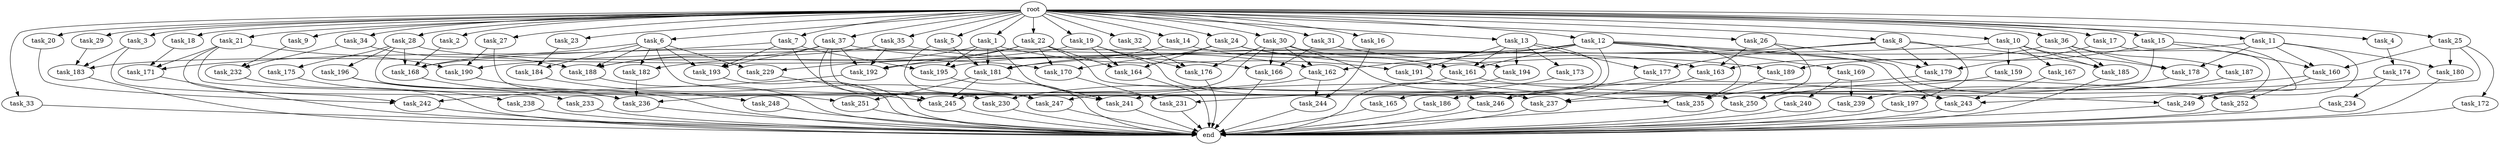 digraph G {
  root [size="0.000000"];
  task_11 [size="1024.000000"];
  task_234 [size="214748364800.000000"];
  task_239 [size="687194767360.000000"];
  task_233 [size="34359738368.000000"];
  task_185 [size="1331439861760.000000"];
  task_2 [size="1024.000000"];
  task_182 [size="1099511627776.000000"];
  task_21 [size="1024.000000"];
  task_164 [size="1314259992576.000000"];
  task_23 [size="1024.000000"];
  task_35 [size="1024.000000"];
  task_1 [size="1024.000000"];
  task_162 [size="2413771620352.000000"];
  task_33 [size="1024.000000"];
  task_176 [size="1382979469312.000000"];
  task_232 [size="352187318272.000000"];
  task_231 [size="1133871366144.000000"];
  task_14 [size="1024.000000"];
  task_246 [size="901943132160.000000"];
  task_178 [size="944892805120.000000"];
  task_3 [size="1024.000000"];
  task_249 [size="1589137899520.000000"];
  task_236 [size="1580547964928.000000"];
  task_196 [size="549755813888.000000"];
  task_187 [size="420906795008.000000"];
  task_197 [size="695784701952.000000"];
  task_250 [size="901943132160.000000"];
  task_28 [size="1024.000000"];
  task_173 [size="309237645312.000000"];
  task_22 [size="1024.000000"];
  task_165 [size="309237645312.000000"];
  task_242 [size="936302870528.000000"];
  task_5 [size="1024.000000"];
  task_30 [size="1024.000000"];
  task_179 [size="867583393792.000000"];
  task_193 [size="721554505728.000000"];
  end [size="0.000000"];
  task_183 [size="1211180777472.000000"];
  task_9 [size="1024.000000"];
  task_244 [size="352187318272.000000"];
  task_168 [size="2508260900864.000000"];
  task_27 [size="1024.000000"];
  task_238 [size="137438953472.000000"];
  task_195 [size="1443109011456.000000"];
  task_20 [size="1024.000000"];
  task_166 [size="1855425871872.000000"];
  task_175 [size="549755813888.000000"];
  task_37 [size="1024.000000"];
  task_245 [size="1494648619008.000000"];
  task_194 [size="1168231104512.000000"];
  task_169 [size="858993459200.000000"];
  task_247 [size="1554778161152.000000"];
  task_252 [size="1554778161152.000000"];
  task_160 [size="1717986918400.000000"];
  task_230 [size="730144440320.000000"];
  task_186 [size="858993459200.000000"];
  task_163 [size="1417339207680.000000"];
  task_172 [size="858993459200.000000"];
  task_251 [size="498216206336.000000"];
  task_188 [size="1597727834112.000000"];
  task_8 [size="1024.000000"];
  task_191 [size="858993459200.000000"];
  task_15 [size="1024.000000"];
  task_24 [size="1024.000000"];
  task_159 [size="214748364800.000000"];
  task_167 [size="214748364800.000000"];
  task_31 [size="1024.000000"];
  task_12 [size="1024.000000"];
  task_32 [size="1024.000000"];
  task_189 [size="1099511627776.000000"];
  task_171 [size="249108103168.000000"];
  task_243 [size="2302102470656.000000"];
  task_29 [size="1024.000000"];
  task_241 [size="1417339207680.000000"];
  task_10 [size="1024.000000"];
  task_34 [size="1024.000000"];
  task_192 [size="1597727834112.000000"];
  task_4 [size="1024.000000"];
  task_13 [size="1024.000000"];
  task_36 [size="1024.000000"];
  task_170 [size="1649267441664.000000"];
  task_235 [size="2963527434240.000000"];
  task_16 [size="1024.000000"];
  task_181 [size="2250562863104.000000"];
  task_177 [size="1005022347264.000000"];
  task_248 [size="549755813888.000000"];
  task_18 [size="1024.000000"];
  task_26 [size="1024.000000"];
  task_180 [size="1168231104512.000000"];
  task_25 [size="1024.000000"];
  task_19 [size="1024.000000"];
  task_229 [size="1099511627776.000000"];
  task_161 [size="2027224563712.000000"];
  task_184 [size="858993459200.000000"];
  task_17 [size="1024.000000"];
  task_190 [size="463856467968.000000"];
  task_237 [size="2190433320960.000000"];
  task_240 [size="137438953472.000000"];
  task_6 [size="1024.000000"];
  task_7 [size="1024.000000"];
  task_174 [size="77309411328.000000"];

  root -> task_11 [size="1.000000"];
  root -> task_28 [size="1.000000"];
  root -> task_10 [size="1.000000"];
  root -> task_20 [size="1.000000"];
  root -> task_2 [size="1.000000"];
  root -> task_4 [size="1.000000"];
  root -> task_13 [size="1.000000"];
  root -> task_21 [size="1.000000"];
  root -> task_16 [size="1.000000"];
  root -> task_22 [size="1.000000"];
  root -> task_15 [size="1.000000"];
  root -> task_36 [size="1.000000"];
  root -> task_33 [size="1.000000"];
  root -> task_1 [size="1.000000"];
  root -> task_5 [size="1.000000"];
  root -> task_14 [size="1.000000"];
  root -> task_18 [size="1.000000"];
  root -> task_26 [size="1.000000"];
  root -> task_6 [size="1.000000"];
  root -> task_25 [size="1.000000"];
  root -> task_24 [size="1.000000"];
  root -> task_9 [size="1.000000"];
  root -> task_23 [size="1.000000"];
  root -> task_3 [size="1.000000"];
  root -> task_19 [size="1.000000"];
  root -> task_27 [size="1.000000"];
  root -> task_35 [size="1.000000"];
  root -> task_17 [size="1.000000"];
  root -> task_31 [size="1.000000"];
  root -> task_12 [size="1.000000"];
  root -> task_32 [size="1.000000"];
  root -> task_34 [size="1.000000"];
  root -> task_37 [size="1.000000"];
  root -> task_30 [size="1.000000"];
  root -> task_8 [size="1.000000"];
  root -> task_7 [size="1.000000"];
  root -> task_29 [size="1.000000"];
  task_11 -> task_180 [size="301989888.000000"];
  task_11 -> task_160 [size="301989888.000000"];
  task_11 -> task_249 [size="301989888.000000"];
  task_11 -> task_190 [size="301989888.000000"];
  task_11 -> task_178 [size="301989888.000000"];
  task_234 -> end [size="1.000000"];
  task_239 -> end [size="1.000000"];
  task_233 -> end [size="1.000000"];
  task_185 -> end [size="1.000000"];
  task_2 -> task_168 [size="536870912.000000"];
  task_182 -> task_236 [size="536870912.000000"];
  task_21 -> task_242 [size="75497472.000000"];
  task_21 -> task_245 [size="75497472.000000"];
  task_21 -> task_171 [size="75497472.000000"];
  task_21 -> task_190 [size="75497472.000000"];
  task_164 -> end [size="1.000000"];
  task_23 -> task_184 [size="301989888.000000"];
  task_35 -> task_188 [size="679477248.000000"];
  task_35 -> task_162 [size="679477248.000000"];
  task_35 -> task_192 [size="679477248.000000"];
  task_1 -> task_191 [size="536870912.000000"];
  task_1 -> task_181 [size="536870912.000000"];
  task_1 -> task_195 [size="536870912.000000"];
  task_1 -> task_231 [size="536870912.000000"];
  task_1 -> task_182 [size="536870912.000000"];
  task_162 -> task_244 [size="134217728.000000"];
  task_162 -> task_236 [size="134217728.000000"];
  task_33 -> end [size="1.000000"];
  task_176 -> end [size="1.000000"];
  task_232 -> end [size="1.000000"];
  task_231 -> end [size="1.000000"];
  task_14 -> task_161 [size="301989888.000000"];
  task_14 -> task_181 [size="301989888.000000"];
  task_246 -> end [size="1.000000"];
  task_178 -> task_246 [size="134217728.000000"];
  task_3 -> task_183 [size="838860800.000000"];
  task_3 -> task_236 [size="838860800.000000"];
  task_249 -> end [size="1.000000"];
  task_236 -> end [size="1.000000"];
  task_196 -> task_233 [size="33554432.000000"];
  task_196 -> task_236 [size="33554432.000000"];
  task_187 -> task_239 [size="536870912.000000"];
  task_197 -> end [size="1.000000"];
  task_250 -> end [size="1.000000"];
  task_28 -> task_175 [size="536870912.000000"];
  task_28 -> task_168 [size="536870912.000000"];
  task_28 -> task_170 [size="536870912.000000"];
  task_28 -> task_246 [size="536870912.000000"];
  task_28 -> task_196 [size="536870912.000000"];
  task_173 -> task_231 [size="536870912.000000"];
  task_22 -> task_164 [size="536870912.000000"];
  task_22 -> task_229 [size="536870912.000000"];
  task_22 -> task_243 [size="536870912.000000"];
  task_22 -> task_170 [size="536870912.000000"];
  task_22 -> task_192 [size="536870912.000000"];
  task_165 -> end [size="1.000000"];
  task_242 -> end [size="1.000000"];
  task_5 -> task_181 [size="679477248.000000"];
  task_5 -> task_247 [size="679477248.000000"];
  task_30 -> task_194 [size="838860800.000000"];
  task_30 -> task_162 [size="838860800.000000"];
  task_30 -> task_166 [size="838860800.000000"];
  task_30 -> task_237 [size="838860800.000000"];
  task_30 -> task_176 [size="838860800.000000"];
  task_30 -> task_245 [size="838860800.000000"];
  task_179 -> task_241 [size="838860800.000000"];
  task_193 -> end [size="1.000000"];
  task_183 -> end [size="1.000000"];
  task_9 -> task_232 [size="134217728.000000"];
  task_244 -> end [size="1.000000"];
  task_168 -> end [size="1.000000"];
  task_27 -> task_251 [size="75497472.000000"];
  task_27 -> task_190 [size="75497472.000000"];
  task_238 -> end [size="1.000000"];
  task_195 -> end [size="1.000000"];
  task_20 -> task_242 [size="301989888.000000"];
  task_166 -> end [size="1.000000"];
  task_175 -> task_238 [size="134217728.000000"];
  task_37 -> task_193 [size="134217728.000000"];
  task_37 -> task_241 [size="134217728.000000"];
  task_37 -> task_188 [size="134217728.000000"];
  task_37 -> task_192 [size="134217728.000000"];
  task_37 -> task_245 [size="134217728.000000"];
  task_37 -> task_166 [size="134217728.000000"];
  task_245 -> end [size="1.000000"];
  task_194 -> end [size="1.000000"];
  task_169 -> task_239 [size="134217728.000000"];
  task_169 -> task_240 [size="134217728.000000"];
  task_247 -> end [size="1.000000"];
  task_252 -> end [size="1.000000"];
  task_160 -> task_237 [size="679477248.000000"];
  task_160 -> task_252 [size="679477248.000000"];
  task_230 -> end [size="1.000000"];
  task_186 -> end [size="1.000000"];
  task_163 -> task_237 [size="411041792.000000"];
  task_172 -> end [size="1.000000"];
  task_251 -> end [size="1.000000"];
  task_188 -> end [size="1.000000"];
  task_8 -> task_179 [size="679477248.000000"];
  task_8 -> task_197 [size="679477248.000000"];
  task_8 -> task_185 [size="679477248.000000"];
  task_8 -> task_181 [size="679477248.000000"];
  task_8 -> task_177 [size="679477248.000000"];
  task_191 -> task_235 [size="536870912.000000"];
  task_15 -> task_247 [size="536870912.000000"];
  task_15 -> task_160 [size="536870912.000000"];
  task_15 -> task_249 [size="536870912.000000"];
  task_15 -> task_189 [size="536870912.000000"];
  task_24 -> task_164 [size="536870912.000000"];
  task_24 -> task_161 [size="536870912.000000"];
  task_24 -> task_170 [size="536870912.000000"];
  task_24 -> task_189 [size="536870912.000000"];
  task_159 -> task_235 [size="679477248.000000"];
  task_167 -> task_243 [size="33554432.000000"];
  task_31 -> task_163 [size="838860800.000000"];
  task_31 -> task_166 [size="838860800.000000"];
  task_12 -> task_186 [size="838860800.000000"];
  task_12 -> task_235 [size="838860800.000000"];
  task_12 -> task_161 [size="838860800.000000"];
  task_12 -> task_195 [size="838860800.000000"];
  task_12 -> task_162 [size="838860800.000000"];
  task_12 -> task_252 [size="838860800.000000"];
  task_12 -> task_168 [size="838860800.000000"];
  task_12 -> task_243 [size="838860800.000000"];
  task_12 -> task_169 [size="838860800.000000"];
  task_32 -> task_176 [size="301989888.000000"];
  task_189 -> task_235 [size="838860800.000000"];
  task_171 -> end [size="1.000000"];
  task_243 -> end [size="1.000000"];
  task_29 -> task_183 [size="134217728.000000"];
  task_241 -> end [size="1.000000"];
  task_10 -> task_159 [size="209715200.000000"];
  task_10 -> task_167 [size="209715200.000000"];
  task_10 -> task_185 [size="209715200.000000"];
  task_10 -> task_178 [size="209715200.000000"];
  task_10 -> task_192 [size="209715200.000000"];
  task_34 -> task_188 [size="209715200.000000"];
  task_34 -> task_232 [size="209715200.000000"];
  task_192 -> task_242 [size="536870912.000000"];
  task_4 -> task_174 [size="75497472.000000"];
  task_13 -> task_191 [size="301989888.000000"];
  task_13 -> task_173 [size="301989888.000000"];
  task_13 -> task_177 [size="301989888.000000"];
  task_13 -> task_161 [size="301989888.000000"];
  task_13 -> task_165 [size="301989888.000000"];
  task_13 -> task_194 [size="301989888.000000"];
  task_36 -> task_163 [size="411041792.000000"];
  task_36 -> task_187 [size="411041792.000000"];
  task_36 -> task_178 [size="411041792.000000"];
  task_36 -> task_185 [size="411041792.000000"];
  task_170 -> task_231 [size="33554432.000000"];
  task_235 -> end [size="1.000000"];
  task_16 -> task_244 [size="209715200.000000"];
  task_181 -> task_241 [size="411041792.000000"];
  task_181 -> task_245 [size="411041792.000000"];
  task_181 -> task_251 [size="411041792.000000"];
  task_177 -> task_246 [size="209715200.000000"];
  task_248 -> end [size="1.000000"];
  task_18 -> task_171 [size="134217728.000000"];
  task_26 -> task_179 [size="134217728.000000"];
  task_26 -> task_250 [size="134217728.000000"];
  task_26 -> task_163 [size="134217728.000000"];
  task_180 -> end [size="1.000000"];
  task_25 -> task_172 [size="838860800.000000"];
  task_25 -> task_180 [size="838860800.000000"];
  task_25 -> task_160 [size="838860800.000000"];
  task_25 -> task_243 [size="838860800.000000"];
  task_19 -> task_164 [size="209715200.000000"];
  task_19 -> task_176 [size="209715200.000000"];
  task_19 -> task_183 [size="209715200.000000"];
  task_19 -> task_237 [size="209715200.000000"];
  task_229 -> end [size="1.000000"];
  task_161 -> task_249 [size="679477248.000000"];
  task_161 -> task_230 [size="679477248.000000"];
  task_184 -> task_247 [size="301989888.000000"];
  task_17 -> task_179 [size="33554432.000000"];
  task_17 -> task_249 [size="33554432.000000"];
  task_190 -> task_248 [size="536870912.000000"];
  task_237 -> end [size="1.000000"];
  task_240 -> end [size="1.000000"];
  task_6 -> task_193 [size="536870912.000000"];
  task_6 -> task_250 [size="536870912.000000"];
  task_6 -> task_182 [size="536870912.000000"];
  task_6 -> task_229 [size="536870912.000000"];
  task_6 -> task_168 [size="536870912.000000"];
  task_6 -> task_188 [size="536870912.000000"];
  task_6 -> task_184 [size="536870912.000000"];
  task_7 -> task_193 [size="33554432.000000"];
  task_7 -> task_171 [size="33554432.000000"];
  task_7 -> task_195 [size="33554432.000000"];
  task_7 -> task_230 [size="33554432.000000"];
  task_174 -> task_250 [size="209715200.000000"];
  task_174 -> task_234 [size="209715200.000000"];
}
